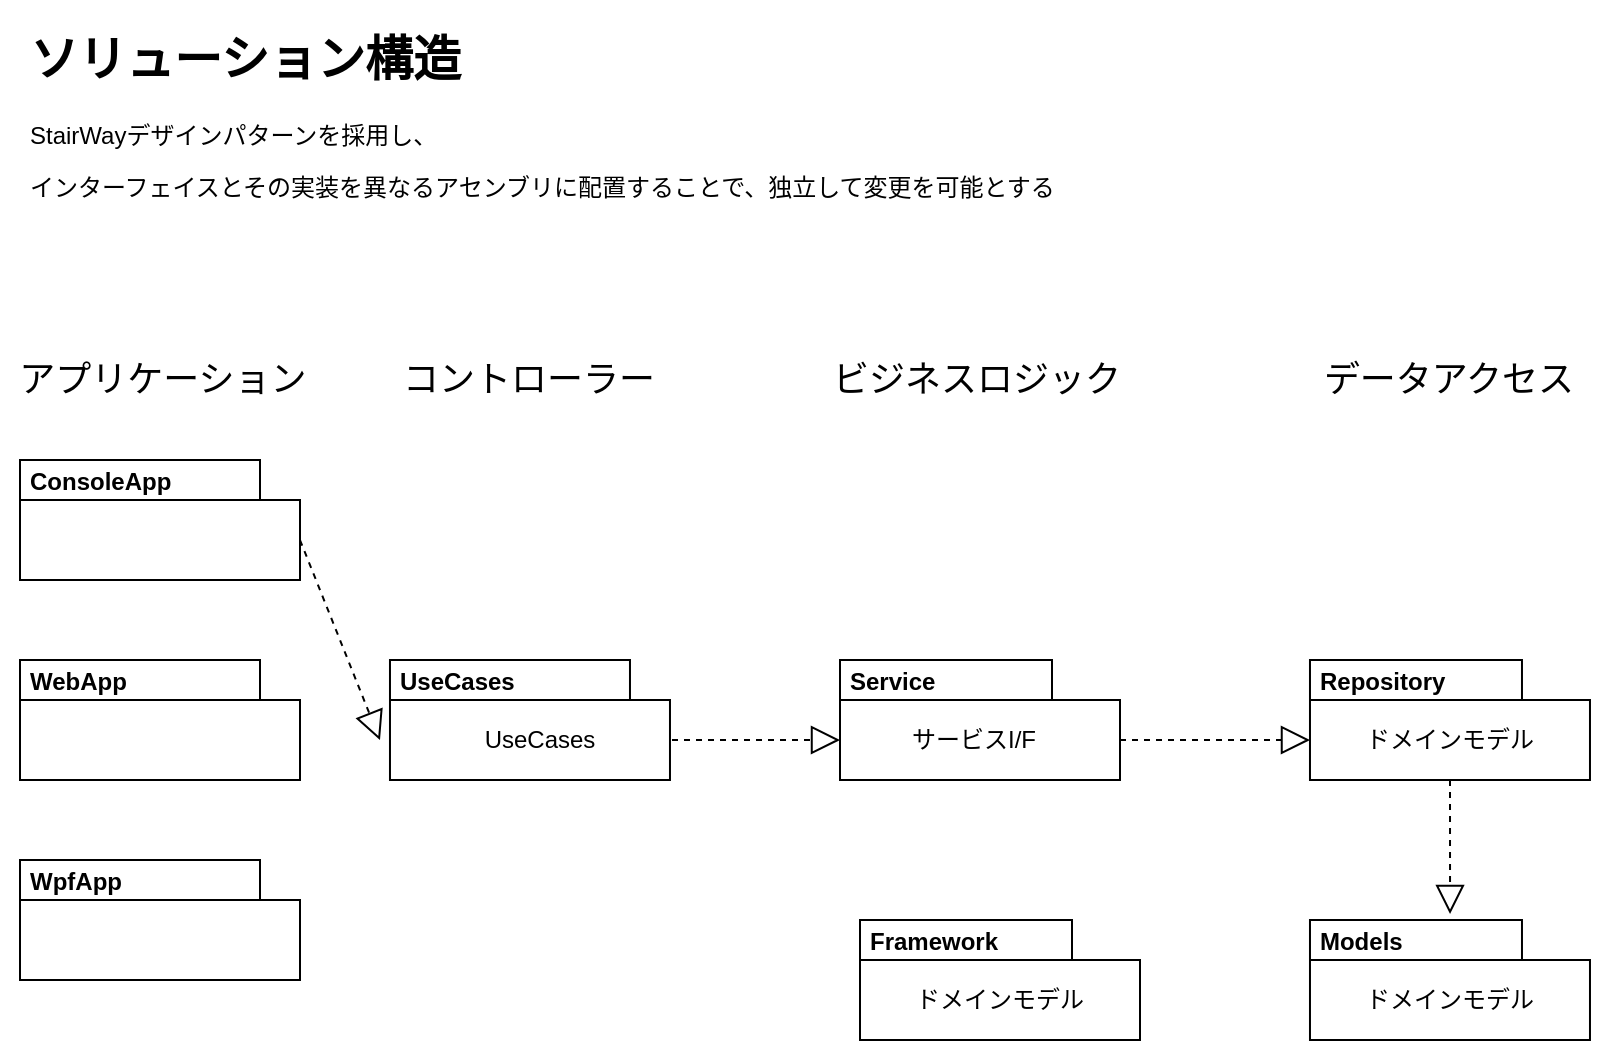 <mxfile pages="6">
    <diagram id="CVfWBbihMc4qUGPDFLDg" name="Solution">
        <mxGraphModel dx="1204" dy="779" grid="1" gridSize="10" guides="1" tooltips="1" connect="1" arrows="1" fold="1" page="1" pageScale="1" pageWidth="827" pageHeight="1169" math="0" shadow="0">
            <root>
                <mxCell id="4a_JY1OpyCybUqOFj23t-0"/>
                <mxCell id="4a_JY1OpyCybUqOFj23t-1" parent="4a_JY1OpyCybUqOFj23t-0"/>
                <mxCell id="w99aPFqhCIBnIL8ZS8Le-0" value="" style="shape=folder;fontStyle=1;spacingTop=10;tabWidth=106;tabHeight=20;tabPosition=left;html=1;" parent="4a_JY1OpyCybUqOFj23t-1" vertex="1">
                    <mxGeometry x="420" y="340" width="140" height="60" as="geometry"/>
                </mxCell>
                <mxCell id="w99aPFqhCIBnIL8ZS8Le-1" value="Service" style="text;align=left;fontStyle=1;verticalAlign=middle;spacingLeft=3;spacingRight=3;strokeColor=none;rotatable=0;points=[[0,0.5],[1,0.5]];portConstraint=eastwest;" parent="4a_JY1OpyCybUqOFj23t-1" vertex="1">
                    <mxGeometry x="420" y="340" width="96.87" height="20" as="geometry"/>
                </mxCell>
                <mxCell id="r8T7A6G1z8AMvpsxJ_Ap-6" value="" style="endArrow=block;dashed=1;endFill=0;endSize=12;html=1;exitX=0;exitY=0;exitDx=140;exitDy=40;exitPerimeter=0;entryX=0;entryY=0;entryDx=0;entryDy=40;entryPerimeter=0;" parent="4a_JY1OpyCybUqOFj23t-1" target="w99aPFqhCIBnIL8ZS8Le-0" edge="1">
                    <mxGeometry width="160" relative="1" as="geometry">
                        <mxPoint x="330" y="380" as="sourcePoint"/>
                        <mxPoint x="660" y="580" as="targetPoint"/>
                    </mxGeometry>
                </mxCell>
                <mxCell id="rv-qK8tmBDqp-lNyvOkd-0" value="" style="shape=folder;fontStyle=1;spacingTop=10;tabWidth=120;tabHeight=20;tabPosition=left;html=1;" parent="4a_JY1OpyCybUqOFj23t-1" vertex="1">
                    <mxGeometry x="194.99" y="340" width="140" height="60" as="geometry"/>
                </mxCell>
                <mxCell id="rv-qK8tmBDqp-lNyvOkd-1" value="UseCases" style="text;align=left;fontStyle=1;verticalAlign=middle;spacingLeft=3;spacingRight=3;strokeColor=none;rotatable=0;points=[[0,0.5],[1,0.5]];portConstraint=eastwest;" parent="4a_JY1OpyCybUqOFj23t-1" vertex="1">
                    <mxGeometry x="194.99" y="340" width="96.87" height="20" as="geometry"/>
                </mxCell>
                <mxCell id="rv-qK8tmBDqp-lNyvOkd-11" value="" style="shape=folder;fontStyle=1;spacingTop=10;tabWidth=120;tabHeight=20;tabPosition=left;html=1;" parent="4a_JY1OpyCybUqOFj23t-1" vertex="1">
                    <mxGeometry x="10" y="240" width="140" height="60" as="geometry"/>
                </mxCell>
                <mxCell id="rv-qK8tmBDqp-lNyvOkd-12" value="ConsoleApp" style="text;align=left;fontStyle=1;verticalAlign=middle;spacingLeft=3;spacingRight=3;strokeColor=none;rotatable=0;points=[[0,0.5],[1,0.5]];portConstraint=eastwest;" parent="4a_JY1OpyCybUqOFj23t-1" vertex="1">
                    <mxGeometry x="10" y="240" width="96.87" height="20" as="geometry"/>
                </mxCell>
                <mxCell id="rv-qK8tmBDqp-lNyvOkd-18" value="" style="shape=folder;fontStyle=1;spacingTop=10;tabWidth=106;tabHeight=20;tabPosition=left;html=1;" parent="4a_JY1OpyCybUqOFj23t-1" vertex="1">
                    <mxGeometry x="654.99" y="470" width="140" height="60" as="geometry"/>
                </mxCell>
                <mxCell id="rv-qK8tmBDqp-lNyvOkd-19" value="Models" style="text;align=left;fontStyle=1;verticalAlign=middle;spacingLeft=3;spacingRight=3;strokeColor=none;rotatable=0;points=[[0,0.5],[1,0.5]];portConstraint=eastwest;" parent="4a_JY1OpyCybUqOFj23t-1" vertex="1">
                    <mxGeometry x="654.99" y="470" width="96.87" height="20" as="geometry"/>
                </mxCell>
                <mxCell id="VbVltlejrLRHrprFj22p-1" value="" style="shape=folder;fontStyle=1;spacingTop=10;tabWidth=120;tabHeight=20;tabPosition=left;html=1;" parent="4a_JY1OpyCybUqOFj23t-1" vertex="1">
                    <mxGeometry x="10" y="340" width="140" height="60" as="geometry"/>
                </mxCell>
                <mxCell id="VbVltlejrLRHrprFj22p-2" value="WebApp" style="text;align=left;fontStyle=1;verticalAlign=middle;spacingLeft=3;spacingRight=3;strokeColor=none;rotatable=0;points=[[0,0.5],[1,0.5]];portConstraint=eastwest;" parent="4a_JY1OpyCybUqOFj23t-1" vertex="1">
                    <mxGeometry x="10" y="340" width="96.87" height="20" as="geometry"/>
                </mxCell>
                <mxCell id="VbVltlejrLRHrprFj22p-3" value="" style="shape=folder;fontStyle=1;spacingTop=10;tabWidth=120;tabHeight=20;tabPosition=left;html=1;" parent="4a_JY1OpyCybUqOFj23t-1" vertex="1">
                    <mxGeometry x="10" y="440" width="140" height="60" as="geometry"/>
                </mxCell>
                <mxCell id="VbVltlejrLRHrprFj22p-4" value="WpfApp" style="text;align=left;fontStyle=1;verticalAlign=middle;spacingLeft=3;spacingRight=3;strokeColor=none;rotatable=0;points=[[0,0.5],[1,0.5]];portConstraint=eastwest;" parent="4a_JY1OpyCybUqOFj23t-1" vertex="1">
                    <mxGeometry x="10" y="440" width="96.87" height="20" as="geometry"/>
                </mxCell>
                <mxCell id="VbVltlejrLRHrprFj22p-6" value="UseCases" style="text;html=1;strokeColor=none;fillColor=none;align=center;verticalAlign=middle;whiteSpace=wrap;rounded=0;" parent="4a_JY1OpyCybUqOFj23t-1" vertex="1">
                    <mxGeometry x="224.99" y="370" width="90" height="20" as="geometry"/>
                </mxCell>
                <mxCell id="VbVltlejrLRHrprFj22p-8" value="サービスI/F" style="text;html=1;strokeColor=none;fillColor=none;align=center;verticalAlign=middle;whiteSpace=wrap;rounded=0;" parent="4a_JY1OpyCybUqOFj23t-1" vertex="1">
                    <mxGeometry x="446.87" y="370" width="80" height="20" as="geometry"/>
                </mxCell>
                <mxCell id="VbVltlejrLRHrprFj22p-15" value="ドメインモデル" style="text;html=1;strokeColor=none;fillColor=none;align=center;verticalAlign=middle;whiteSpace=wrap;rounded=0;" parent="4a_JY1OpyCybUqOFj23t-1" vertex="1">
                    <mxGeometry x="674.99" y="500" width="100" height="20" as="geometry"/>
                </mxCell>
                <mxCell id="VbVltlejrLRHrprFj22p-16" value="" style="endArrow=block;dashed=1;endFill=0;endSize=12;html=1;entryX=0.723;entryY=-0.15;entryDx=0;entryDy=0;entryPerimeter=0;" parent="4a_JY1OpyCybUqOFj23t-1" target="rv-qK8tmBDqp-lNyvOkd-19" edge="1">
                    <mxGeometry width="160" relative="1" as="geometry">
                        <mxPoint x="725.001" y="400" as="sourcePoint"/>
                        <mxPoint x="649.94" y="469.5" as="targetPoint"/>
                    </mxGeometry>
                </mxCell>
                <mxCell id="VbVltlejrLRHrprFj22p-18" value="" style="endArrow=block;dashed=1;endFill=0;endSize=12;html=1;entryX=0;entryY=0;entryDx=0;entryDy=40;entryPerimeter=0;exitX=0;exitY=0;exitDx=140;exitDy=40;exitPerimeter=0;" parent="4a_JY1OpyCybUqOFj23t-1" source="w99aPFqhCIBnIL8ZS8Le-0" edge="1">
                    <mxGeometry width="160" relative="1" as="geometry">
                        <mxPoint x="560" y="380" as="sourcePoint"/>
                        <mxPoint x="654.99" y="380" as="targetPoint"/>
                    </mxGeometry>
                </mxCell>
                <mxCell id="VbVltlejrLRHrprFj22p-39" value="&lt;font style=&quot;font-size: 18px&quot;&gt;アプリケーション&lt;/font&gt;" style="text;html=1;strokeColor=none;fillColor=none;align=center;verticalAlign=middle;whiteSpace=wrap;rounded=0;" parent="4a_JY1OpyCybUqOFj23t-1" vertex="1">
                    <mxGeometry y="190" width="163.43" height="20" as="geometry"/>
                </mxCell>
                <mxCell id="VbVltlejrLRHrprFj22p-40" value="&lt;span style=&quot;font-size: 18px;&quot;&gt;コントローラー&lt;/span&gt;" style="text;html=1;strokeColor=none;fillColor=none;align=center;verticalAlign=middle;whiteSpace=wrap;rounded=0;" parent="4a_JY1OpyCybUqOFj23t-1" vertex="1">
                    <mxGeometry x="183.28" y="190" width="163.43" height="20" as="geometry"/>
                </mxCell>
                <mxCell id="VbVltlejrLRHrprFj22p-41" value="&lt;span style=&quot;font-size: 18px&quot;&gt;ビジネスロジック&lt;/span&gt;" style="text;html=1;strokeColor=none;fillColor=none;align=center;verticalAlign=middle;whiteSpace=wrap;rounded=0;" parent="4a_JY1OpyCybUqOFj23t-1" vertex="1">
                    <mxGeometry x="406.57" y="190" width="163.43" height="20" as="geometry"/>
                </mxCell>
                <mxCell id="VbVltlejrLRHrprFj22p-42" value="&lt;span style=&quot;font-size: 18px&quot;&gt;データアクセス&lt;/span&gt;" style="text;html=1;strokeColor=none;fillColor=none;align=center;verticalAlign=middle;whiteSpace=wrap;rounded=0;" parent="4a_JY1OpyCybUqOFj23t-1" vertex="1">
                    <mxGeometry x="643.28" y="190" width="163.43" height="20" as="geometry"/>
                </mxCell>
                <mxCell id="VbVltlejrLRHrprFj22p-46" value="" style="endArrow=block;dashed=1;endFill=0;endSize=12;html=1;exitX=0;exitY=0;exitDx=140;exitDy=40;exitPerimeter=0;entryX=0;entryY=0;entryDx=0;entryDy=40;entryPerimeter=0;" parent="4a_JY1OpyCybUqOFj23t-1" source="rv-qK8tmBDqp-lNyvOkd-11" edge="1">
                    <mxGeometry width="160" relative="1" as="geometry">
                        <mxPoint x="990" y="290" as="sourcePoint"/>
                        <mxPoint x="190" y="380" as="targetPoint"/>
                    </mxGeometry>
                </mxCell>
                <mxCell id="VbVltlejrLRHrprFj22p-47" value="&lt;h1&gt;ソリューション構造&lt;/h1&gt;&lt;p&gt;StairWayデザインパターンを採用し、&lt;/p&gt;&lt;p&gt;インターフェイスとその実装を異なるアセンブリに配置することで、独立して変更を可能とする&lt;/p&gt;" style="text;html=1;strokeColor=none;fillColor=none;spacing=5;spacingTop=-20;whiteSpace=wrap;overflow=hidden;rounded=0;" parent="4a_JY1OpyCybUqOFj23t-1" vertex="1">
                    <mxGeometry x="10" y="20" width="730" height="120" as="geometry"/>
                </mxCell>
                <mxCell id="vA-2XF-p2nvb2Rn4c5Ou-0" value="" style="shape=folder;fontStyle=1;spacingTop=10;tabWidth=106;tabHeight=20;tabPosition=left;html=1;" parent="4a_JY1OpyCybUqOFj23t-1" vertex="1">
                    <mxGeometry x="430" y="470" width="140" height="60" as="geometry"/>
                </mxCell>
                <mxCell id="vA-2XF-p2nvb2Rn4c5Ou-1" value="Framework" style="text;align=left;fontStyle=1;verticalAlign=middle;spacingLeft=3;spacingRight=3;strokeColor=none;rotatable=0;points=[[0,0.5],[1,0.5]];portConstraint=eastwest;" parent="4a_JY1OpyCybUqOFj23t-1" vertex="1">
                    <mxGeometry x="430" y="470" width="96.87" height="20" as="geometry"/>
                </mxCell>
                <mxCell id="vA-2XF-p2nvb2Rn4c5Ou-2" value="ドメインモデル" style="text;html=1;strokeColor=none;fillColor=none;align=center;verticalAlign=middle;whiteSpace=wrap;rounded=0;" parent="4a_JY1OpyCybUqOFj23t-1" vertex="1">
                    <mxGeometry x="450" y="500" width="100" height="20" as="geometry"/>
                </mxCell>
                <mxCell id="vA-2XF-p2nvb2Rn4c5Ou-3" value="" style="shape=folder;fontStyle=1;spacingTop=10;tabWidth=106;tabHeight=20;tabPosition=left;html=1;" parent="4a_JY1OpyCybUqOFj23t-1" vertex="1">
                    <mxGeometry x="654.99" y="340" width="140" height="60" as="geometry"/>
                </mxCell>
                <mxCell id="vA-2XF-p2nvb2Rn4c5Ou-4" value="Repository" style="text;align=left;fontStyle=1;verticalAlign=middle;spacingLeft=3;spacingRight=3;strokeColor=none;rotatable=0;points=[[0,0.5],[1,0.5]];portConstraint=eastwest;" parent="4a_JY1OpyCybUqOFj23t-1" vertex="1">
                    <mxGeometry x="654.99" y="340" width="96.87" height="20" as="geometry"/>
                </mxCell>
                <mxCell id="vA-2XF-p2nvb2Rn4c5Ou-5" value="ドメインモデル" style="text;html=1;strokeColor=none;fillColor=none;align=center;verticalAlign=middle;whiteSpace=wrap;rounded=0;" parent="4a_JY1OpyCybUqOFj23t-1" vertex="1">
                    <mxGeometry x="674.99" y="370" width="100" height="20" as="geometry"/>
                </mxCell>
            </root>
        </mxGraphModel>
    </diagram>
    <diagram name="Solutionのコピー" id="ye9o7iQ25ytdHfI6PLPY">
        <mxGraphModel dx="1204" dy="779" grid="1" gridSize="10" guides="1" tooltips="1" connect="1" arrows="1" fold="1" page="1" pageScale="1" pageWidth="827" pageHeight="1169" math="0" shadow="0">
            <root>
                <mxCell id="V_VUrnyOWE6BKwKS5kDd-0"/>
                <mxCell id="V_VUrnyOWE6BKwKS5kDd-1" parent="V_VUrnyOWE6BKwKS5kDd-0"/>
                <mxCell id="V_VUrnyOWE6BKwKS5kDd-2" value="" style="rounded=0;whiteSpace=wrap;html=1;" parent="V_VUrnyOWE6BKwKS5kDd-1" vertex="1">
                    <mxGeometry y="225" width="163.13" height="295" as="geometry"/>
                </mxCell>
                <mxCell id="V_VUrnyOWE6BKwKS5kDd-3" value="" style="rounded=0;whiteSpace=wrap;html=1;" parent="V_VUrnyOWE6BKwKS5kDd-1" vertex="1">
                    <mxGeometry x="180" y="225" width="170" height="195" as="geometry"/>
                </mxCell>
                <mxCell id="V_VUrnyOWE6BKwKS5kDd-4" value="" style="rounded=0;whiteSpace=wrap;html=1;" parent="V_VUrnyOWE6BKwKS5kDd-1" vertex="1">
                    <mxGeometry x="638.43" y="330" width="181.57" height="75" as="geometry"/>
                </mxCell>
                <mxCell id="V_VUrnyOWE6BKwKS5kDd-5" value="" style="rounded=0;whiteSpace=wrap;html=1;" parent="V_VUrnyOWE6BKwKS5kDd-1" vertex="1">
                    <mxGeometry x="396.02" y="605" width="181.57" height="195" as="geometry"/>
                </mxCell>
                <mxCell id="V_VUrnyOWE6BKwKS5kDd-6" value="" style="rounded=0;whiteSpace=wrap;html=1;" parent="V_VUrnyOWE6BKwKS5kDd-1" vertex="1">
                    <mxGeometry x="638.43" y="420" width="181.57" height="270" as="geometry"/>
                </mxCell>
                <mxCell id="V_VUrnyOWE6BKwKS5kDd-7" value="" style="rounded=0;whiteSpace=wrap;html=1;" parent="V_VUrnyOWE6BKwKS5kDd-1" vertex="1">
                    <mxGeometry x="396.87" y="330" width="183.13" height="250" as="geometry"/>
                </mxCell>
                <mxCell id="V_VUrnyOWE6BKwKS5kDd-8" value="" style="shape=folder;fontStyle=1;spacingTop=10;tabWidth=106;tabHeight=20;tabPosition=left;html=1;" parent="V_VUrnyOWE6BKwKS5kDd-1" vertex="1">
                    <mxGeometry x="420" y="340" width="140" height="60" as="geometry"/>
                </mxCell>
                <mxCell id="V_VUrnyOWE6BKwKS5kDd-9" value="Service" style="text;align=left;fontStyle=1;verticalAlign=middle;spacingLeft=3;spacingRight=3;strokeColor=none;rotatable=0;points=[[0,0.5],[1,0.5]];portConstraint=eastwest;" parent="V_VUrnyOWE6BKwKS5kDd-1" vertex="1">
                    <mxGeometry x="420" y="340" width="96.87" height="20" as="geometry"/>
                </mxCell>
                <mxCell id="V_VUrnyOWE6BKwKS5kDd-10" value="" style="shape=folder;fontStyle=1;spacingTop=10;tabWidth=120;tabHeight=20;tabPosition=left;html=1;" parent="V_VUrnyOWE6BKwKS5kDd-1" vertex="1">
                    <mxGeometry x="190" y="340" width="140" height="60" as="geometry"/>
                </mxCell>
                <mxCell id="V_VUrnyOWE6BKwKS5kDd-11" value="Controller" style="text;align=left;fontStyle=1;verticalAlign=middle;spacingLeft=3;spacingRight=3;strokeColor=none;rotatable=0;points=[[0,0.5],[1,0.5]];portConstraint=eastwest;" parent="V_VUrnyOWE6BKwKS5kDd-1" vertex="1">
                    <mxGeometry x="190" y="340" width="96.87" height="20" as="geometry"/>
                </mxCell>
                <mxCell id="V_VUrnyOWE6BKwKS5kDd-12" value="" style="shape=folder;fontStyle=1;spacingTop=10;tabWidth=106;tabHeight=20;tabPosition=left;html=1;" parent="V_VUrnyOWE6BKwKS5kDd-1" vertex="1">
                    <mxGeometry x="660" y="430" width="140" height="60" as="geometry"/>
                </mxCell>
                <mxCell id="V_VUrnyOWE6BKwKS5kDd-13" value="Repository" style="text;align=left;fontStyle=1;verticalAlign=middle;spacingLeft=3;spacingRight=3;strokeColor=none;rotatable=0;points=[[0,0.5],[1,0.5]];portConstraint=eastwest;" parent="V_VUrnyOWE6BKwKS5kDd-1" vertex="1">
                    <mxGeometry x="660" y="430" width="96.87" height="20" as="geometry"/>
                </mxCell>
                <mxCell id="V_VUrnyOWE6BKwKS5kDd-14" value="" style="endArrow=block;dashed=1;endFill=0;endSize=12;html=1;exitX=0;exitY=0;exitDx=140;exitDy=40;exitPerimeter=0;entryX=0;entryY=0;entryDx=0;entryDy=40;entryPerimeter=0;" parent="V_VUrnyOWE6BKwKS5kDd-1" source="V_VUrnyOWE6BKwKS5kDd-10" target="V_VUrnyOWE6BKwKS5kDd-8" edge="1">
                    <mxGeometry width="160" relative="1" as="geometry">
                        <mxPoint x="500" y="580" as="sourcePoint"/>
                        <mxPoint x="660" y="580" as="targetPoint"/>
                    </mxGeometry>
                </mxCell>
                <mxCell id="V_VUrnyOWE6BKwKS5kDd-15" value="" style="shape=folder;fontStyle=1;spacingTop=10;tabWidth=120;tabHeight=20;tabPosition=left;html=1;" parent="V_VUrnyOWE6BKwKS5kDd-1" vertex="1">
                    <mxGeometry x="190" y="240" width="140" height="60" as="geometry"/>
                </mxCell>
                <mxCell id="V_VUrnyOWE6BKwKS5kDd-16" value="UseCases" style="text;align=left;fontStyle=1;verticalAlign=middle;spacingLeft=3;spacingRight=3;strokeColor=none;rotatable=0;points=[[0,0.5],[1,0.5]];portConstraint=eastwest;" parent="V_VUrnyOWE6BKwKS5kDd-1" vertex="1">
                    <mxGeometry x="190" y="240" width="96.87" height="20" as="geometry"/>
                </mxCell>
                <mxCell id="V_VUrnyOWE6BKwKS5kDd-17" value="" style="endArrow=block;dashed=1;endFill=0;endSize=12;html=1;entryX=0.5;entryY=1;entryDx=0;entryDy=0;exitX=0.733;exitY=-0.1;exitDx=0;exitDy=0;exitPerimeter=0;" parent="V_VUrnyOWE6BKwKS5kDd-1" source="V_VUrnyOWE6BKwKS5kDd-37" edge="1">
                    <mxGeometry width="160" relative="1" as="geometry">
                        <mxPoint x="486.372" y="460" as="sourcePoint"/>
                        <mxPoint x="486.42" y="400" as="targetPoint"/>
                    </mxGeometry>
                </mxCell>
                <mxCell id="V_VUrnyOWE6BKwKS5kDd-18" value="" style="endArrow=block;dashed=1;endFill=0;endSize=12;html=1;exitX=0.46;exitY=-0.05;exitDx=0;exitDy=0;exitPerimeter=0;entryX=0.5;entryY=1;entryDx=0;entryDy=0;entryPerimeter=0;" parent="V_VUrnyOWE6BKwKS5kDd-1" source="V_VUrnyOWE6BKwKS5kDd-57" target="V_VUrnyOWE6BKwKS5kDd-12" edge="1">
                    <mxGeometry width="160" relative="1" as="geometry">
                        <mxPoint x="729.5" y="559.5" as="sourcePoint"/>
                        <mxPoint x="730" y="520" as="targetPoint"/>
                    </mxGeometry>
                </mxCell>
                <mxCell id="V_VUrnyOWE6BKwKS5kDd-19" value="" style="shape=folder;fontStyle=1;spacingTop=10;tabWidth=120;tabHeight=20;tabPosition=left;html=1;" parent="V_VUrnyOWE6BKwKS5kDd-1" vertex="1">
                    <mxGeometry x="10" y="240" width="140" height="60" as="geometry"/>
                </mxCell>
                <mxCell id="V_VUrnyOWE6BKwKS5kDd-20" value="ConsoleApp" style="text;align=left;fontStyle=1;verticalAlign=middle;spacingLeft=3;spacingRight=3;strokeColor=none;rotatable=0;points=[[0,0.5],[1,0.5]];portConstraint=eastwest;" parent="V_VUrnyOWE6BKwKS5kDd-1" vertex="1">
                    <mxGeometry x="10" y="240" width="96.87" height="20" as="geometry"/>
                </mxCell>
                <mxCell id="V_VUrnyOWE6BKwKS5kDd-21" value="" style="shape=folder;fontStyle=1;spacingTop=10;tabWidth=110;tabHeight=20;tabPosition=left;html=1;" parent="V_VUrnyOWE6BKwKS5kDd-1" vertex="1">
                    <mxGeometry x="420" y="510" width="139.94" height="60" as="geometry"/>
                </mxCell>
                <mxCell id="V_VUrnyOWE6BKwKS5kDd-22" value="Service.Covid19" style="text;align=left;fontStyle=1;verticalAlign=middle;spacingLeft=3;spacingRight=3;strokeColor=none;rotatable=0;points=[[0,0.5],[1,0.5]];portConstraint=eastwest;" parent="V_VUrnyOWE6BKwKS5kDd-1" vertex="1">
                    <mxGeometry x="420" y="510" width="150" height="20" as="geometry"/>
                </mxCell>
                <mxCell id="V_VUrnyOWE6BKwKS5kDd-23" value="" style="shape=folder;fontStyle=1;spacingTop=10;tabWidth=106;tabHeight=20;tabPosition=left;html=1;" parent="V_VUrnyOWE6BKwKS5kDd-1" vertex="1">
                    <mxGeometry x="660" y="340" width="140" height="60" as="geometry"/>
                </mxCell>
                <mxCell id="V_VUrnyOWE6BKwKS5kDd-24" value="Models" style="text;align=left;fontStyle=1;verticalAlign=middle;spacingLeft=3;spacingRight=3;strokeColor=none;rotatable=0;points=[[0,0.5],[1,0.5]];portConstraint=eastwest;" parent="V_VUrnyOWE6BKwKS5kDd-1" vertex="1">
                    <mxGeometry x="660" y="340" width="96.87" height="20" as="geometry"/>
                </mxCell>
                <mxCell id="V_VUrnyOWE6BKwKS5kDd-25" value="" style="shape=folder;fontStyle=1;spacingTop=10;tabWidth=120;tabHeight=20;tabPosition=left;html=1;" parent="V_VUrnyOWE6BKwKS5kDd-1" vertex="1">
                    <mxGeometry x="10" y="340" width="140" height="60" as="geometry"/>
                </mxCell>
                <mxCell id="V_VUrnyOWE6BKwKS5kDd-26" value="WebApp" style="text;align=left;fontStyle=1;verticalAlign=middle;spacingLeft=3;spacingRight=3;strokeColor=none;rotatable=0;points=[[0,0.5],[1,0.5]];portConstraint=eastwest;" parent="V_VUrnyOWE6BKwKS5kDd-1" vertex="1">
                    <mxGeometry x="10" y="340" width="96.87" height="20" as="geometry"/>
                </mxCell>
                <mxCell id="V_VUrnyOWE6BKwKS5kDd-27" value="" style="shape=folder;fontStyle=1;spacingTop=10;tabWidth=120;tabHeight=20;tabPosition=left;html=1;" parent="V_VUrnyOWE6BKwKS5kDd-1" vertex="1">
                    <mxGeometry x="10" y="440" width="140" height="60" as="geometry"/>
                </mxCell>
                <mxCell id="V_VUrnyOWE6BKwKS5kDd-28" value="WpfApp" style="text;align=left;fontStyle=1;verticalAlign=middle;spacingLeft=3;spacingRight=3;strokeColor=none;rotatable=0;points=[[0,0.5],[1,0.5]];portConstraint=eastwest;" parent="V_VUrnyOWE6BKwKS5kDd-1" vertex="1">
                    <mxGeometry x="10" y="440" width="96.87" height="20" as="geometry"/>
                </mxCell>
                <mxCell id="V_VUrnyOWE6BKwKS5kDd-29" value="UseCases" style="text;html=1;strokeColor=none;fillColor=none;align=center;verticalAlign=middle;whiteSpace=wrap;rounded=0;" parent="V_VUrnyOWE6BKwKS5kDd-1" vertex="1">
                    <mxGeometry x="220" y="270" width="90" height="20" as="geometry"/>
                </mxCell>
                <mxCell id="V_VUrnyOWE6BKwKS5kDd-30" value="コントローラI/F" style="text;html=1;strokeColor=none;fillColor=none;align=center;verticalAlign=middle;whiteSpace=wrap;rounded=0;" parent="V_VUrnyOWE6BKwKS5kDd-1" vertex="1">
                    <mxGeometry x="220" y="370" width="80" height="20" as="geometry"/>
                </mxCell>
                <mxCell id="V_VUrnyOWE6BKwKS5kDd-31" value="サービスI/F" style="text;html=1;strokeColor=none;fillColor=none;align=center;verticalAlign=middle;whiteSpace=wrap;rounded=0;" parent="V_VUrnyOWE6BKwKS5kDd-1" vertex="1">
                    <mxGeometry x="446.87" y="370" width="80" height="20" as="geometry"/>
                </mxCell>
                <mxCell id="V_VUrnyOWE6BKwKS5kDd-32" value="Covid19&lt;br&gt;APIサービス" style="text;html=1;strokeColor=none;fillColor=none;align=center;verticalAlign=middle;whiteSpace=wrap;rounded=0;" parent="V_VUrnyOWE6BKwKS5kDd-1" vertex="1">
                    <mxGeometry x="446.81" y="540" width="80" height="20" as="geometry"/>
                </mxCell>
                <mxCell id="V_VUrnyOWE6BKwKS5kDd-33" value="リポジトリI/F" style="text;html=1;strokeColor=none;fillColor=none;align=center;verticalAlign=middle;whiteSpace=wrap;rounded=0;" parent="V_VUrnyOWE6BKwKS5kDd-1" vertex="1">
                    <mxGeometry x="690" y="460" width="80" height="20" as="geometry"/>
                </mxCell>
                <mxCell id="V_VUrnyOWE6BKwKS5kDd-34" value="" style="endArrow=block;dashed=1;endFill=0;endSize=12;html=1;entryX=0.75;entryY=1;entryDx=0;entryDy=0;exitX=0.693;exitY=-0.15;exitDx=0;exitDy=0;exitPerimeter=0;entryPerimeter=0;" parent="V_VUrnyOWE6BKwKS5kDd-1" source="V_VUrnyOWE6BKwKS5kDd-22" target="V_VUrnyOWE6BKwKS5kDd-8" edge="1">
                    <mxGeometry width="160" relative="1" as="geometry">
                        <mxPoint x="320" y="520" as="sourcePoint"/>
                        <mxPoint x="320.45" y="492" as="targetPoint"/>
                    </mxGeometry>
                </mxCell>
                <mxCell id="V_VUrnyOWE6BKwKS5kDd-35" value="" style="group" parent="V_VUrnyOWE6BKwKS5kDd-1" vertex="1" connectable="0">
                    <mxGeometry x="420" y="430" width="140" height="60" as="geometry"/>
                </mxCell>
                <mxCell id="V_VUrnyOWE6BKwKS5kDd-36" value="" style="shape=folder;fontStyle=1;spacingTop=10;tabWidth=100;tabHeight=20;tabPosition=left;html=1;" parent="V_VUrnyOWE6BKwKS5kDd-35" vertex="1">
                    <mxGeometry width="140" height="60" as="geometry"/>
                </mxCell>
                <mxCell id="V_VUrnyOWE6BKwKS5kDd-37" value="Service.Api" style="text;align=left;fontStyle=1;verticalAlign=middle;spacingLeft=3;spacingRight=3;strokeColor=none;rotatable=0;points=[[0,0.5],[1,0.5]];portConstraint=eastwest;" parent="V_VUrnyOWE6BKwKS5kDd-35" vertex="1">
                    <mxGeometry width="90" height="20" as="geometry"/>
                </mxCell>
                <mxCell id="V_VUrnyOWE6BKwKS5kDd-38" value="アプリケーション&lt;br&gt;APIサービス" style="text;html=1;strokeColor=none;fillColor=none;align=center;verticalAlign=middle;whiteSpace=wrap;rounded=0;" parent="V_VUrnyOWE6BKwKS5kDd-35" vertex="1">
                    <mxGeometry y="30" width="140" height="20" as="geometry"/>
                </mxCell>
                <mxCell id="V_VUrnyOWE6BKwKS5kDd-39" value="" style="endArrow=block;dashed=1;endFill=0;endSize=12;html=1;exitX=0.507;exitY=0.033;exitDx=0;exitDy=0;exitPerimeter=0;entryX=0.5;entryY=1;entryDx=0;entryDy=0;entryPerimeter=0;" parent="V_VUrnyOWE6BKwKS5kDd-1" source="V_VUrnyOWE6BKwKS5kDd-12" target="V_VUrnyOWE6BKwKS5kDd-23" edge="1">
                    <mxGeometry width="160" relative="1" as="geometry">
                        <mxPoint x="820" y="380" as="sourcePoint"/>
                        <mxPoint x="821" y="341" as="targetPoint"/>
                    </mxGeometry>
                </mxCell>
                <mxCell id="V_VUrnyOWE6BKwKS5kDd-40" value="ドメインモデル" style="text;html=1;strokeColor=none;fillColor=none;align=center;verticalAlign=middle;whiteSpace=wrap;rounded=0;" parent="V_VUrnyOWE6BKwKS5kDd-1" vertex="1">
                    <mxGeometry x="680" y="370" width="100" height="20" as="geometry"/>
                </mxCell>
                <mxCell id="V_VUrnyOWE6BKwKS5kDd-41" value="" style="endArrow=block;dashed=1;endFill=0;endSize=12;html=1;exitX=0;exitY=0;exitDx=140;exitDy=40;exitPerimeter=0;entryX=0;entryY=0;entryDx=0;entryDy=40;entryPerimeter=0;" parent="V_VUrnyOWE6BKwKS5kDd-1" target="V_VUrnyOWE6BKwKS5kDd-12" edge="1">
                    <mxGeometry width="160" relative="1" as="geometry">
                        <mxPoint x="559.94" y="469.5" as="sourcePoint"/>
                        <mxPoint x="649.94" y="469.5" as="targetPoint"/>
                    </mxGeometry>
                </mxCell>
                <mxCell id="V_VUrnyOWE6BKwKS5kDd-42" value="" style="endArrow=block;dashed=1;endFill=0;endSize=12;html=1;exitX=0;exitY=0;exitDx=139.94;exitDy=40;exitPerimeter=0;entryX=0;entryY=0;entryDx=0;entryDy=40;entryPerimeter=0;" parent="V_VUrnyOWE6BKwKS5kDd-1" source="V_VUrnyOWE6BKwKS5kDd-21" target="V_VUrnyOWE6BKwKS5kDd-12" edge="1">
                    <mxGeometry width="160" relative="1" as="geometry">
                        <mxPoint x="560" y="549.5" as="sourcePoint"/>
                        <mxPoint x="660.06" y="550" as="targetPoint"/>
                    </mxGeometry>
                </mxCell>
                <mxCell id="V_VUrnyOWE6BKwKS5kDd-43" value="" style="endArrow=block;dashed=1;endFill=0;endSize=12;html=1;entryX=0;entryY=0;entryDx=0;entryDy=40;entryPerimeter=0;" parent="V_VUrnyOWE6BKwKS5kDd-1" target="V_VUrnyOWE6BKwKS5kDd-23" edge="1">
                    <mxGeometry width="160" relative="1" as="geometry">
                        <mxPoint x="560" y="380" as="sourcePoint"/>
                        <mxPoint x="650" y="379.5" as="targetPoint"/>
                    </mxGeometry>
                </mxCell>
                <mxCell id="V_VUrnyOWE6BKwKS5kDd-44" value="" style="shape=folder;fontStyle=1;spacingTop=10;tabWidth=106;tabHeight=20;tabPosition=left;html=1;" parent="V_VUrnyOWE6BKwKS5kDd-1" vertex="1">
                    <mxGeometry x="420" y="610" width="140" height="60" as="geometry"/>
                </mxCell>
                <mxCell id="V_VUrnyOWE6BKwKS5kDd-45" value="Plugins" style="text;align=left;fontStyle=1;verticalAlign=middle;spacingLeft=3;spacingRight=3;strokeColor=none;rotatable=0;points=[[0,0.5],[1,0.5]];portConstraint=eastwest;" parent="V_VUrnyOWE6BKwKS5kDd-1" vertex="1">
                    <mxGeometry x="420" y="610" width="96.87" height="20" as="geometry"/>
                </mxCell>
                <mxCell id="V_VUrnyOWE6BKwKS5kDd-46" value="プラグインI/F" style="text;html=1;strokeColor=none;fillColor=none;align=center;verticalAlign=middle;whiteSpace=wrap;rounded=0;" parent="V_VUrnyOWE6BKwKS5kDd-1" vertex="1">
                    <mxGeometry x="446.87" y="640" width="80" height="20" as="geometry"/>
                </mxCell>
                <mxCell id="V_VUrnyOWE6BKwKS5kDd-47" value="" style="shape=folder;fontStyle=1;spacingTop=10;tabWidth=106;tabHeight=20;tabPosition=left;html=1;" parent="V_VUrnyOWE6BKwKS5kDd-1" vertex="1">
                    <mxGeometry x="419.94" y="700" width="140" height="60" as="geometry"/>
                </mxCell>
                <mxCell id="V_VUrnyOWE6BKwKS5kDd-48" value="Plugins.Log" style="text;align=left;fontStyle=1;verticalAlign=middle;spacingLeft=3;spacingRight=3;strokeColor=none;rotatable=0;points=[[0,0.5],[1,0.5]];portConstraint=eastwest;" parent="V_VUrnyOWE6BKwKS5kDd-1" vertex="1">
                    <mxGeometry x="419.94" y="700" width="96.87" height="20" as="geometry"/>
                </mxCell>
                <mxCell id="V_VUrnyOWE6BKwKS5kDd-49" value="Log機能&lt;br&gt;(NLogアダプタ)" style="text;html=1;strokeColor=none;fillColor=none;align=center;verticalAlign=middle;whiteSpace=wrap;rounded=0;" parent="V_VUrnyOWE6BKwKS5kDd-1" vertex="1">
                    <mxGeometry x="440" y="730" width="110" height="20" as="geometry"/>
                </mxCell>
                <mxCell id="V_VUrnyOWE6BKwKS5kDd-50" value="" style="shape=folder;fontStyle=1;spacingTop=10;tabWidth=120;tabHeight=20;tabPosition=left;html=1;" parent="V_VUrnyOWE6BKwKS5kDd-1" vertex="1">
                    <mxGeometry x="660" y="610" width="140" height="60" as="geometry"/>
                </mxCell>
                <mxCell id="V_VUrnyOWE6BKwKS5kDd-51" value="Repository.Covid19" style="text;align=left;fontStyle=1;verticalAlign=middle;spacingLeft=3;spacingRight=3;strokeColor=none;rotatable=0;points=[[0,0.5],[1,0.5]];portConstraint=eastwest;" parent="V_VUrnyOWE6BKwKS5kDd-1" vertex="1">
                    <mxGeometry x="660" y="610" width="130" height="20" as="geometry"/>
                </mxCell>
                <mxCell id="V_VUrnyOWE6BKwKS5kDd-52" value="" style="endArrow=block;dashed=1;endFill=0;endSize=12;html=1;exitX=0;exitY=0;exitDx=140;exitDy=40;exitPerimeter=0;entryX=0;entryY=0;entryDx=0;entryDy=30;entryPerimeter=0;" parent="V_VUrnyOWE6BKwKS5kDd-1" source="V_VUrnyOWE6BKwKS5kDd-10" target="V_VUrnyOWE6BKwKS5kDd-44" edge="1">
                    <mxGeometry width="160" relative="1" as="geometry">
                        <mxPoint x="340" y="450" as="sourcePoint"/>
                        <mxPoint x="430" y="450" as="targetPoint"/>
                    </mxGeometry>
                </mxCell>
                <mxCell id="V_VUrnyOWE6BKwKS5kDd-53" value="" style="endArrow=block;dashed=1;endFill=0;endSize=12;html=1;entryX=0.5;entryY=1;entryDx=0;entryDy=0;exitX=0.723;exitY=0;exitDx=0;exitDy=0;exitPerimeter=0;entryPerimeter=0;" parent="V_VUrnyOWE6BKwKS5kDd-1" source="V_VUrnyOWE6BKwKS5kDd-48" target="V_VUrnyOWE6BKwKS5kDd-44" edge="1">
                    <mxGeometry width="160" relative="1" as="geometry">
                        <mxPoint x="270" y="620" as="sourcePoint"/>
                        <mxPoint x="270.45" y="592" as="targetPoint"/>
                    </mxGeometry>
                </mxCell>
                <mxCell id="V_VUrnyOWE6BKwKS5kDd-54" value="" style="endArrow=block;dashed=1;endFill=0;endSize=12;html=1;exitX=0.777;exitY=0.1;exitDx=0;exitDy=0;exitPerimeter=0;" parent="V_VUrnyOWE6BKwKS5kDd-1" source="V_VUrnyOWE6BKwKS5kDd-51" edge="1">
                    <mxGeometry width="160" relative="1" as="geometry">
                        <mxPoint x="610" y="490" as="sourcePoint"/>
                        <mxPoint x="761" y="489" as="targetPoint"/>
                    </mxGeometry>
                </mxCell>
                <mxCell id="V_VUrnyOWE6BKwKS5kDd-55" value="" style="group" parent="V_VUrnyOWE6BKwKS5kDd-1" vertex="1" connectable="0">
                    <mxGeometry x="660" y="530" width="150" height="60" as="geometry"/>
                </mxCell>
                <mxCell id="V_VUrnyOWE6BKwKS5kDd-56" value="" style="shape=folder;fontStyle=1;spacingTop=10;tabWidth=110;tabHeight=20;tabPosition=left;html=1;" parent="V_VUrnyOWE6BKwKS5kDd-55" vertex="1">
                    <mxGeometry width="140" height="60" as="geometry"/>
                </mxCell>
                <mxCell id="V_VUrnyOWE6BKwKS5kDd-57" value="Repository.Api" style="text;align=left;fontStyle=1;verticalAlign=middle;spacingLeft=3;spacingRight=3;strokeColor=none;rotatable=0;points=[[0,0.5],[1,0.5]];portConstraint=eastwest;" parent="V_VUrnyOWE6BKwKS5kDd-55" vertex="1">
                    <mxGeometry width="150" height="20" as="geometry"/>
                </mxCell>
                <mxCell id="V_VUrnyOWE6BKwKS5kDd-58" value="アプリケーション&lt;br&gt;APIリポジトリ" style="text;html=1;strokeColor=none;fillColor=none;align=center;verticalAlign=middle;whiteSpace=wrap;rounded=0;" parent="V_VUrnyOWE6BKwKS5kDd-55" vertex="1">
                    <mxGeometry x="20" y="30" width="100" height="20" as="geometry"/>
                </mxCell>
                <mxCell id="V_VUrnyOWE6BKwKS5kDd-59" value="Covid19&lt;br&gt;APIリポジトリ" style="text;html=1;strokeColor=none;fillColor=none;align=center;verticalAlign=middle;whiteSpace=wrap;rounded=0;" parent="V_VUrnyOWE6BKwKS5kDd-1" vertex="1">
                    <mxGeometry x="680" y="640" width="100" height="20" as="geometry"/>
                </mxCell>
                <mxCell id="V_VUrnyOWE6BKwKS5kDd-60" value="&lt;font style=&quot;font-size: 18px&quot;&gt;アプリケーション&lt;/font&gt;" style="text;html=1;strokeColor=none;fillColor=none;align=center;verticalAlign=middle;whiteSpace=wrap;rounded=0;" parent="V_VUrnyOWE6BKwKS5kDd-1" vertex="1">
                    <mxGeometry y="190" width="163.43" height="20" as="geometry"/>
                </mxCell>
                <mxCell id="V_VUrnyOWE6BKwKS5kDd-61" value="&lt;span style=&quot;font-size: 18px;&quot;&gt;コントローラー&lt;/span&gt;" style="text;html=1;strokeColor=none;fillColor=none;align=center;verticalAlign=middle;whiteSpace=wrap;rounded=0;" parent="V_VUrnyOWE6BKwKS5kDd-1" vertex="1">
                    <mxGeometry x="183.28" y="190" width="163.43" height="20" as="geometry"/>
                </mxCell>
                <mxCell id="V_VUrnyOWE6BKwKS5kDd-62" value="&lt;span style=&quot;font-size: 18px&quot;&gt;ビジネスロジック&lt;/span&gt;" style="text;html=1;strokeColor=none;fillColor=none;align=center;verticalAlign=middle;whiteSpace=wrap;rounded=0;" parent="V_VUrnyOWE6BKwKS5kDd-1" vertex="1">
                    <mxGeometry x="406.57" y="190" width="163.43" height="20" as="geometry"/>
                </mxCell>
                <mxCell id="V_VUrnyOWE6BKwKS5kDd-63" value="&lt;span style=&quot;font-size: 18px&quot;&gt;データアクセス&lt;/span&gt;" style="text;html=1;strokeColor=none;fillColor=none;align=center;verticalAlign=middle;whiteSpace=wrap;rounded=0;" parent="V_VUrnyOWE6BKwKS5kDd-1" vertex="1">
                    <mxGeometry x="643.28" y="190" width="163.43" height="20" as="geometry"/>
                </mxCell>
                <mxCell id="V_VUrnyOWE6BKwKS5kDd-64" value="" style="endArrow=block;dashed=1;endFill=0;endSize=12;html=1;" parent="V_VUrnyOWE6BKwKS5kDd-1" edge="1">
                    <mxGeometry width="160" relative="1" as="geometry">
                        <mxPoint x="330" y="279.5" as="sourcePoint"/>
                        <mxPoint x="400" y="280" as="targetPoint"/>
                    </mxGeometry>
                </mxCell>
                <mxCell id="V_VUrnyOWE6BKwKS5kDd-65" value="(全ての実装クラスライブラリ)" style="text;html=1;strokeColor=none;fillColor=none;align=center;verticalAlign=middle;whiteSpace=wrap;rounded=0;" parent="V_VUrnyOWE6BKwKS5kDd-1" vertex="1">
                    <mxGeometry x="396.87" y="270" width="200.06" height="20" as="geometry"/>
                </mxCell>
                <mxCell id="V_VUrnyOWE6BKwKS5kDd-66" value="" style="endArrow=block;dashed=1;endFill=0;endSize=12;html=1;" parent="V_VUrnyOWE6BKwKS5kDd-1" edge="1">
                    <mxGeometry width="160" relative="1" as="geometry">
                        <mxPoint x="150" y="279.5" as="sourcePoint"/>
                        <mxPoint x="190" y="280" as="targetPoint"/>
                    </mxGeometry>
                </mxCell>
                <mxCell id="V_VUrnyOWE6BKwKS5kDd-67" value="" style="endArrow=block;dashed=1;endFill=0;endSize=12;html=1;exitX=0;exitY=0;exitDx=140;exitDy=40;exitPerimeter=0;entryX=0;entryY=0;entryDx=0;entryDy=40;entryPerimeter=0;" parent="V_VUrnyOWE6BKwKS5kDd-1" source="V_VUrnyOWE6BKwKS5kDd-19" target="V_VUrnyOWE6BKwKS5kDd-10" edge="1">
                    <mxGeometry width="160" relative="1" as="geometry">
                        <mxPoint x="990" y="290" as="sourcePoint"/>
                        <mxPoint x="1030" y="290.5" as="targetPoint"/>
                    </mxGeometry>
                </mxCell>
                <mxCell id="V_VUrnyOWE6BKwKS5kDd-68" value="&lt;h1&gt;ソリューション構造&lt;/h1&gt;&lt;p&gt;StairWayデザインパターンを採用し、&lt;/p&gt;&lt;p&gt;インターフェイスとその実装を異なるアセンブリに配置することで、独立して変更を可能とする&lt;/p&gt;" style="text;html=1;strokeColor=none;fillColor=none;spacing=5;spacingTop=-20;whiteSpace=wrap;overflow=hidden;rounded=0;" parent="V_VUrnyOWE6BKwKS5kDd-1" vertex="1">
                    <mxGeometry x="10" y="20" width="730" height="120" as="geometry"/>
                </mxCell>
            </root>
        </mxGraphModel>
    </diagram>
    <diagram id="Xnf1JzRExoemYIaNgfK6" name="フロー図">
        <mxGraphModel dx="862" dy="779" grid="1" gridSize="10" guides="1" tooltips="1" connect="1" arrows="1" fold="1" page="1" pageScale="1" pageWidth="827" pageHeight="1169" math="0" shadow="0">
            <root>
                <mxCell id="0"/>
                <mxCell id="1" parent="0"/>
                <mxCell id="zEsud8vM-brDmzwCmZBg-1" value="flowchart LR;&#10;    ConsoleApp --&gt; UseCases&#10;    WebApp --&gt; UseCases&#10;    WpfApp --&gt; UseCase.Views&#10;    subgraph プレゼンテーション層&#10;        UseCase.Views --&gt; Analizer.Views&#10;        Analizer.Views --&gt; Analizer.ViewModels&#10;    end&#10;    subgraph アプリケーション層&#10;        direction TB&#10;        UseCases --&gt; Analizer.Models&#10;        UseCases --&gt; Driver.Models&#10;        subgraph サービス&#10;            direction RL&#10;        Analizer.Repository[(Analizer.Repository)] --&gt; Analizer.Models&#10;        Analizer.Service --&gt; Analizer.Models&#10;        Driver.Repository[(Driver.Repository)] --&gt; Driver.Models&#10;        Driver.Service --&gt; Driver.Models&#10;        end&#10;    end&#10;    subgraph ドメイン層&#10;        Frameworks&#10;        Analizer.Engine --&gt; Analizer.Models&#10;        Driver.Engine --&gt; Driver.Models&#10;        &#10;    end&#10;    subgraph インフラストラクチャー層&#10;        Analizer.Models --&gt; Accessors&#10;        Driver.Models --&gt; Accessors&#10;    end&#10;    " style="shadow=0;dashed=0;align=left;strokeWidth=1;shape=mxgraph.mermaid.abstract.mermaid;labelBackgroundColor=#ffffff;noLabel=1;theme=default;" parent="1" vertex="1">
                    <mxGeometry x="20" y="20" width="790" height="720" as="geometry"/>
                </mxCell>
            </root>
        </mxGraphModel>
    </diagram>
    <diagram id="WIRdpzlU8OhMBEQbXlar" name="シーケンス図">
        <mxGraphModel dx="736" dy="779" grid="1" gridSize="10" guides="1" tooltips="1" connect="1" arrows="1" fold="1" page="1" pageScale="1" pageWidth="827" pageHeight="1169" math="0" shadow="0">
            <root>
                <mxCell id="0"/>
                <mxCell id="1" parent="0"/>
                <mxCell id="T23Qw8J2prXAU80UOcaw-1" value="sequenceDiagram&#10;    participant コントローラー&#10;    participant サービス&#10;    participant ドメインモデル&#10;    コントローラー-&gt;&gt;サービス: Hello John, how are you?&#10;    サービス-&gt;&gt;ドメインモデル: Great!&#10;    loop Healthcheck&#10;        ドメインモデル-&gt;&gt;ドメインモデル: Fight against hypochondria&#10;    end&#10;    Note right of ドメインモデル: Rational thoughts &lt;br/&gt;prevail!&#10;    ドメインモデル--&gt;&gt;サービス: Domain Exception&#10;    サービス--&gt;&gt;コントローラー: Service Exception" style="shadow=0;dashed=0;align=left;strokeWidth=1;shape=mxgraph.mermaid.abstract.mermaid;labelBackgroundColor=#ffffff;noLabel=1;theme=default;" parent="1" vertex="1">
                    <mxGeometry x="180" y="70" width="1000" height="560" as="geometry"/>
                </mxCell>
            </root>
        </mxGraphModel>
    </diagram>
    <diagram id="Fn5hVj5UIZqfwmB91jnE" name="クラス図">
        <mxGraphModel dx="736" dy="779" grid="1" gridSize="10" guides="1" tooltips="1" connect="1" arrows="1" fold="1" page="1" pageScale="1" pageWidth="827" pageHeight="1169" math="0" shadow="0">
            <root>
                <mxCell id="0"/>
                <mxCell id="1" parent="0"/>
                <mxCell id="1gIohSCl9u5a43AbKT2j-1" value="classDiagram&#10;class AbstractProductA {&#10;    &lt;&lt;abstract&gt;&gt;&#10;  }&#10;  AbstractProductA &lt;|-- ConcreteProductA1&#10;  ConcreteProductA2 --|&gt; AbstractProductA&#10;&#10;  class AbstractProductB {&#10;    &lt;&lt;abstract&gt;&gt;&#10;  }&#10;  AbstractProductB &lt;|-- ConcreteProductB1&#10;  ConcreteProductB2 --|&gt; AbstractProductB&#10;&#10;  class ConcreteFactory1 {&#10;    +createProductA() ProductA&#10;    +createProductB() ProductB&#10;  }&#10;  class AbstractFactory {&#10;    &lt;&lt;interface&gt;&gt;&#10;    +createProductA() ProductA&#10;    +createProductB() ProductB    &#10;  }&#10;  class ConcreteFactory2 {&#10;    +createProductA() ProductA&#10;    +createProductB() ProductB&#10;  }&#10;&#10;  AbstractFactory &lt;|.. ConcreteFactory1&#10;  ConcreteFactory2 ..|&gt; AbstractFactory&#10;  &#10;  class Client {&#10;    -factory: AbstractFactory&#10;    +Client(f: AbstractFactory)&#10;    +someOperation()&#10;  }&#10;&#10;  ConcreteFactory1 ..&gt; ConcreteProductB1&#10;  ConcreteFactory1 ..&gt; ConcreteProductA1&#10;&#10;  ConcreteFactory2 ..&gt; ConcreteProductB2&#10;  ConcreteFactory2 ..&gt; ConcreteProductA2&#10;&#10;  Client --&gt; AbstractFactory" style="shadow=0;dashed=0;align=left;strokeWidth=1;shape=mxgraph.mermaid.abstract.mermaid;labelBackgroundColor=#ffffff;noLabel=1;theme=default;" parent="1" vertex="1">
                    <mxGeometry x="10" y="120" width="580" height="420" as="geometry"/>
                </mxCell>
                <mxCell id="5Bvv4OySazcxKQoVye0g-1" value="&lt;h1&gt;AbstractFactory&lt;/h1&gt;&lt;p&gt;Lorem ipsum dolor sit amet, consectetur adipisicing elit, sed do eiusmod tempor incididunt ut labore et dolore magna aliqua.&lt;/p&gt;" style="text;html=1;strokeColor=none;fillColor=none;spacing=5;spacingTop=-20;whiteSpace=wrap;overflow=hidden;rounded=0;" parent="1" vertex="1">
                    <mxGeometry x="20" y="20" width="380" height="80" as="geometry"/>
                </mxCell>
                <mxCell id="5Bvv4OySazcxKQoVye0g-2" value="&lt;h1&gt;Adaptor&lt;/h1&gt;&lt;p&gt;Lorem ipsum dolor sit amet, consectetur adipisicing elit, sed do eiusmod tempor incididunt ut labore et dolore magna aliqua.&lt;/p&gt;" style="text;html=1;strokeColor=none;fillColor=none;spacing=5;spacingTop=-20;whiteSpace=wrap;overflow=hidden;rounded=0;" parent="1" vertex="1">
                    <mxGeometry x="20" y="550" width="380" height="80" as="geometry"/>
                </mxCell>
                <mxCell id="5Bvv4OySazcxKQoVye0g-3" value="classDiagram&#10;Class01 &lt;|-- AveryLongClass : Cool&#10;Class03 *-- Class04&#10;Class05 o-- Class06&#10;Class07 .. Class08&#10;Class09 --&gt; C2 : Where am i?&#10;Class09 --* C3&#10;Class09 --|&gt; Class07&#10;Class07 : equals()&#10;Class07 : Object[] elementData&#10;Class01 : size()&#10;Class01 : int chimp&#10;Class01 : int gorilla&#10;Class08 &lt;--&gt; C2: Cool label" style="shadow=0;dashed=0;align=left;strokeWidth=1;shape=mxgraph.mermaid.abstract.mermaid;labelBackgroundColor=#ffffff;noLabel=1;theme=default;" parent="1" vertex="1">
                    <mxGeometry x="30" y="650" width="560" height="390" as="geometry"/>
                </mxCell>
                <mxCell id="5Bvv4OySazcxKQoVye0g-4" value="&lt;h1&gt;Bridge&lt;/h1&gt;&lt;p&gt;Lorem ipsum dolor sit amet, consectetur adipisicing elit, sed do eiusmod tempor incididunt ut labore et dolore magna aliqua.&lt;/p&gt;" style="text;html=1;strokeColor=none;fillColor=none;spacing=5;spacingTop=-20;whiteSpace=wrap;overflow=hidden;rounded=0;" parent="1" vertex="1">
                    <mxGeometry x="20" y="1070" width="380" height="80" as="geometry"/>
                </mxCell>
                <mxCell id="5Bvv4OySazcxKQoVye0g-5" value="classDiagram&#10;direction BT&#10;  class Client&#10;  class Abstraction {&#10;    -i: Implementation&#10;    +feature1()&#10;    +feature2()&#10;  }&#10;  class Implementation {&#10;    &lt;&lt;interface&gt;&gt;&#10;    +method1()&#10;    +method2()&#10;    +method3()&#10;  }&#10;  class RefinedAbstraction {&#10;    +featureN()&#10;  }&#10;  class ConcreteImplementations&#10;  &#10;  Client --&gt; Abstraction: use&#10;  RefinedAbstraction --|&gt; Abstraction&#10;  Abstraction o--&gt; Implementation&#10;  ConcreteImplementations ..|&gt; Implementation" style="shadow=0;dashed=0;align=left;strokeWidth=1;shape=mxgraph.mermaid.abstract.mermaid;labelBackgroundColor=#ffffff;noLabel=1;theme=default;" parent="1" vertex="1">
                    <mxGeometry x="40" y="1169" width="610" height="390" as="geometry"/>
                </mxCell>
                <mxCell id="5Bvv4OySazcxKQoVye0g-6" value="&lt;h1&gt;Builder&lt;/h1&gt;&lt;p&gt;Lorem ipsum dolor sit amet, consectetur adipisicing elit, sed do eiusmod tempor incididunt ut labore et dolore magna aliqua.&lt;/p&gt;" style="text;html=1;strokeColor=none;fillColor=none;spacing=5;spacingTop=-20;whiteSpace=wrap;overflow=hidden;rounded=0;" parent="1" vertex="1">
                    <mxGeometry x="20" y="1559" width="380" height="80" as="geometry"/>
                </mxCell>
                <mxCell id="5Bvv4OySazcxKQoVye0g-7" value="classDiagram&#10;direction BT&#10;    class Builder {&#10;        &lt;&lt;interface&gt;&gt;&#10;        +reset()&#10;        +buildStepA()&#10;        +buildStepB()&#10;        +buildStepC()&#10;    }&#10;&#10;    class ConcreteBuilder1 {&#10;        -Product1 result&#10;        +reset()&#10;        +buildStepA()&#10;        +buildStepB()&#10;        +buildStepC()&#10;        +getResult() Product1&#10;    }&#10;&#10;    class ConcreteBuilder2 {&#10;        -Product2 result&#10;        +reset()&#10;        +buildStepA()&#10;        +buildStepB()&#10;        +buildStepC()&#10;        +getResult() Product2&#10;    }&#10;&#10;    class Director {&#10;        -Builder builder&#10;        +Director(builder)&#10;        +changeBuilder(builder)&#10;        +make(type)&#10;    }&#10;&#10;    class Product1&#10;    class Product2&#10;&#10;    Product1 &lt;-- ConcreteBuilder1: create&#10;    Product2 &lt;-- ConcreteBuilder2: create&#10;    ConcreteBuilder1 ..|&gt; Builder&#10;    ConcreteBuilder2 ..|&gt; Builder&#10;    Director o--&gt; Builder" style="shadow=0;dashed=0;align=left;strokeWidth=1;shape=mxgraph.mermaid.abstract.mermaid;labelBackgroundColor=#ffffff;noLabel=1;theme=default;" parent="1" vertex="1">
                    <mxGeometry x="80" y="1590" width="560" height="380" as="geometry"/>
                </mxCell>
                <mxCell id="5Bvv4OySazcxKQoVye0g-8" value="&lt;h1&gt;ChainOfResponsibility&lt;/h1&gt;&lt;p&gt;Lorem ipsum dolor sit amet, consectetur adipisicing elit, sed do eiusmod tempor incididunt ut labore et dolore magna aliqua.&lt;/p&gt;" style="text;html=1;strokeColor=none;fillColor=none;spacing=5;spacingTop=-20;whiteSpace=wrap;overflow=hidden;rounded=0;" parent="1" vertex="1">
                    <mxGeometry x="20" y="1980" width="380" height="80" as="geometry"/>
                </mxCell>
                <mxCell id="5Bvv4OySazcxKQoVye0g-9" value="classDiagram&#10;direction BT&#10;  class Handler {&#10;      &lt;&lt;interface&gt;&gt;&#10;      +setNext(h: Handler)&#10;      +handle(request)&#10;  }&#10;&#10;  class BaseHandler {&#10;      &lt;&lt;abstract&gt;&gt;&#10;      -next: Handler&#10;      +setNext(h: Handler)&#10;      +handle(request)&#10;  }&#10;&#10;  class ConcreteHandlers {&#10;      +handle(request)&#10;  }&#10;&#10;  BaseHandler o--&gt; Handler&#10;  BaseHandler ..|&gt; Handler&#10;  ConcreteHandlers --|&gt; BaseHandler&#10;  Client --&gt; Handler" style="shadow=0;dashed=0;align=left;strokeWidth=1;shape=mxgraph.mermaid.abstract.mermaid;labelBackgroundColor=#ffffff;noLabel=1;theme=default;" parent="1" vertex="1">
                    <mxGeometry x="70" y="2070" width="560" height="380" as="geometry"/>
                </mxCell>
                <mxCell id="5Bvv4OySazcxKQoVye0g-10" value="&lt;h1&gt;Command&lt;/h1&gt;&lt;p&gt;Lorem ipsum dolor sit amet, consectetur adipisicing elit, sed do eiusmod tempor incididunt ut labore et dolore magna aliqua.&lt;/p&gt;" style="text;html=1;strokeColor=none;fillColor=none;spacing=5;spacingTop=-20;whiteSpace=wrap;overflow=hidden;rounded=0;" parent="1" vertex="1">
                    <mxGeometry x="30" y="2460" width="380" height="80" as="geometry"/>
                </mxCell>
                <mxCell id="5Bvv4OySazcxKQoVye0g-11" value="classDiagram&#10;  class Client&#10;  class Invoker {&#10;      -command&#10;      +setCommand(command)&#10;      +executeCommand()&#10;  }&#10;  &#10;  class Command {&#10;      &lt;&lt;interface&gt;&gt;&#10;      +execute()&#10;  }&#10;&#10;  class Command1 {&#10;      -receiver&#10;      -params&#10;      +Command1(receiver, params)&#10;      +execute()&#10;  }&#10;&#10;  class Command2 {&#10;      +execute()&#10;  }&#10;&#10;  class Receiver {&#10;      +operation(a, b, c)&#10;  }&#10;  &#10;  Invoker --&gt; Command&#10;  Command1 ..|&gt; Command&#10;  Command1 --&gt; Receiver&#10;  Command2 ..|&gt; Command&#10;&#10;  Client --&gt; Invoker&#10;  Client ..&gt; Command1&#10;  Client --&gt; Receiver" style="shadow=0;dashed=0;align=left;strokeWidth=1;shape=mxgraph.mermaid.abstract.mermaid;labelBackgroundColor=#ffffff;noLabel=1;theme=default;" parent="1" vertex="1">
                    <mxGeometry x="100" y="2550" width="590" height="390" as="geometry"/>
                </mxCell>
                <mxCell id="5Bvv4OySazcxKQoVye0g-12" value="&lt;h1&gt;Composite&lt;/h1&gt;&lt;p&gt;Lorem ipsum dolor sit amet, consectetur adipisicing elit, sed do eiusmod tempor incididunt ut labore et dolore magna aliqua.&lt;/p&gt;" style="text;html=1;strokeColor=none;fillColor=none;spacing=5;spacingTop=-20;whiteSpace=wrap;overflow=hidden;rounded=0;" parent="1" vertex="1">
                    <mxGeometry x="20" y="2920" width="380" height="80" as="geometry"/>
                </mxCell>
                <mxCell id="5Bvv4OySazcxKQoVye0g-13" value="classDiagram&#10;  direction BT&#10;  class Client&#10;  class Component {&#10;    &lt;&lt;interface&gt;&gt;&#10;    +execute()&#10;  }&#10;  class Leaf {&#10;    +execute()&#10;  }&#10;  class Composite {&#10;    -children: Component[]&#10;    +add(c: Component)&#10;    +remove(c: Component)&#10;    +getChildren() Component[]&#10;    +execute()&#10;  }&#10;  Client --&gt; Component: use&#10;  Leaf ..|&gt; Component&#10;  Composite ..|&gt; Component&#10;  Composite o--&gt; Component " style="shadow=0;dashed=0;align=left;strokeWidth=1;shape=mxgraph.mermaid.abstract.mermaid;labelBackgroundColor=#ffffff;noLabel=1;theme=default;" parent="1" vertex="1">
                    <mxGeometry x="70" y="3010" width="400" height="300" as="geometry"/>
                </mxCell>
                <mxCell id="5Bvv4OySazcxKQoVye0g-14" value="&lt;h1&gt;Decorator&lt;/h1&gt;&lt;p&gt;Lorem ipsum dolor sit amet, consectetur adipisicing elit, sed do eiusmod tempor incididunt ut labore et dolore magna aliqua.&lt;/p&gt;" style="text;html=1;strokeColor=none;fillColor=none;spacing=5;spacingTop=-20;whiteSpace=wrap;overflow=hidden;rounded=0;" parent="1" vertex="1">
                    <mxGeometry x="20" y="3320" width="380" height="80" as="geometry"/>
                </mxCell>
                <mxCell id="5Bvv4OySazcxKQoVye0g-15" value="classDiagram&#10;  direction BT&#10;  class Client&#10;  class Component {&#10;    &lt;&lt;interface&gt;&gt;&#10;    +execute()&#10;  }&#10;  class ConcreteComponent {&#10;    +execute()&#10;  }&#10;  class BaseDecorator {&#10;    -wrappee: Component&#10;    +BaseDecorator(c: Component)&#10;    +execute()&#10;  }&#10;  class ConcreteDecorators {&#10;    +execute()&#10;    +extra()&#10;  }&#10;  &#10;  Client --&gt; Component: use&#10;  ConcreteComponent ..|&gt; Component&#10;  BaseDecorator ..|&gt; Component&#10;  ConcreteDecorators --|&gt; BaseDecorator&#10;  BaseDecorator o--&gt; Component" style="shadow=0;dashed=0;align=left;strokeWidth=1;shape=mxgraph.mermaid.abstract.mermaid;labelBackgroundColor=#ffffff;noLabel=1;theme=default;" parent="1" vertex="1">
                    <mxGeometry x="60" y="3400" width="550" height="360" as="geometry"/>
                </mxCell>
                <mxCell id="5Bvv4OySazcxKQoVye0g-16" value="&lt;h1&gt;Facade&lt;/h1&gt;&lt;p&gt;Lorem ipsum dolor sit amet, consectetur adipisicing elit, sed do eiusmod tempor incididunt ut labore et dolore magna aliqua.&lt;/p&gt;" style="text;html=1;strokeColor=none;fillColor=none;spacing=5;spacingTop=-20;whiteSpace=wrap;overflow=hidden;rounded=0;" parent="1" vertex="1">
                    <mxGeometry x="30" y="3770" width="380" height="80" as="geometry"/>
                </mxCell>
                <mxCell id="5Bvv4OySazcxKQoVye0g-17" value="classDiagram&#10;  direction LR&#10;  class Client&#10;  class Facade {&#10;    -linksToSubsystemObjects&#10;    -optionalAdditionalFacade&#10;    +subsystemOperation()&#10;  }&#10;  class AdditionalFacade {&#10;    +anotherOperation()&#10;  }&#10;  Client --&gt; Facade&#10;  Facade --&gt; AdditionalFacade" style="shadow=0;dashed=0;align=left;strokeWidth=1;shape=mxgraph.mermaid.abstract.mermaid;labelBackgroundColor=#ffffff;noLabel=1;theme=default;" parent="1" vertex="1">
                    <mxGeometry x="70" y="3860" width="400" height="300" as="geometry"/>
                </mxCell>
                <mxCell id="5Bvv4OySazcxKQoVye0g-18" value="&lt;h1&gt;FactoryMethod&lt;/h1&gt;&lt;p&gt;Lorem ipsum dolor sit amet, consectetur adipisicing elit, sed do eiusmod tempor incididunt ut labore et dolore magna aliqua.&lt;/p&gt;" style="text;html=1;strokeColor=none;fillColor=none;spacing=5;spacingTop=-20;whiteSpace=wrap;overflow=hidden;rounded=0;" parent="1" vertex="1">
                    <mxGeometry x="30" y="4150" width="380" height="80" as="geometry"/>
                </mxCell>
                <mxCell id="5Bvv4OySazcxKQoVye0g-19" value="classDiagram&#10;  direction BT&#10;  class Creator{&#10;    &lt;&lt;abstract&gt;&gt;&#10;    +someOperation()&#10;    +createProduct()* Product&#10;  }&#10;  class Product{&#10;    &lt;&lt;interface&gt;&gt;&#10;    +doStuff()&#10;  }&#10;  class ConcreteCreatorA{&#10;    +createProduct() Product&#10;  }&#10;  class ConcreteCreatorB{&#10;    +createProduct() Product&#10;  }&#10;  class ConcreteProductA{&#10;  }&#10;  class ConcreteProductB{&#10;  }&#10;  &#10;  ConcreteCreatorA --|&gt; Creator&#10;  ConcreteCreatorB --|&gt; Creator&#10;  Creator --&gt; Product : Create &#10;  ConcreteProductA ..|&gt; Product&#10;  ConcreteProductB ..|&gt; Product" style="shadow=0;dashed=0;align=left;strokeWidth=1;shape=mxgraph.mermaid.abstract.mermaid;labelBackgroundColor=#ffffff;noLabel=1;theme=default;" parent="1" vertex="1">
                    <mxGeometry x="40" y="4250" width="400" height="300" as="geometry"/>
                </mxCell>
                <mxCell id="5Bvv4OySazcxKQoVye0g-20" value="&lt;h1&gt;Flyweight&lt;/h1&gt;&lt;p&gt;Lorem ipsum dolor sit amet, consectetur adipisicing elit, sed do eiusmod tempor incididunt ut labore et dolore magna aliqua.&lt;/p&gt;" style="text;html=1;strokeColor=none;fillColor=none;spacing=5;spacingTop=-20;whiteSpace=wrap;overflow=hidden;rounded=0;" parent="1" vertex="1">
                    <mxGeometry x="30" y="4560" width="380" height="80" as="geometry"/>
                </mxCell>
                <mxCell id="5Bvv4OySazcxKQoVye0g-21" value="classDiagram&#10;  direction BT&#10;  class FlyweightFactory {&#10;      -cache: Flyweight[]&#10;      +getFlyweight(repeatingState)&#10;  }&#10;  class Context {&#10;      -uniqueState&#10;      -flyweight&#10;      +Context(repeatingState, uniqueState)&#10;      +operation()&#10;  }&#10;  class Flyweight {&#10;      -repeatingState&#10;      +operation(uniqueState)&#10;  }&#10;  FlyweightFactory o--&gt; Flyweight&#10;  Context --&gt; FlyweightFactory&#10;  Context --&gt; Flyweight&#10;  Client *--&gt; Context" style="shadow=0;dashed=0;align=left;strokeWidth=1;shape=mxgraph.mermaid.abstract.mermaid;labelBackgroundColor=#ffffff;noLabel=1;theme=default;" parent="1" vertex="1">
                    <mxGeometry x="40" y="4660" width="470" height="330" as="geometry"/>
                </mxCell>
                <mxCell id="5Bvv4OySazcxKQoVye0g-22" value="&lt;h1&gt;Iterator&lt;/h1&gt;&lt;p&gt;Lorem ipsum dolor sit amet, consectetur adipisicing elit, sed do eiusmod tempor incididunt ut labore et dolore magna aliqua.&lt;/p&gt;" style="text;html=1;strokeColor=none;fillColor=none;spacing=5;spacingTop=-20;whiteSpace=wrap;overflow=hidden;rounded=0;" parent="1" vertex="1">
                    <mxGeometry x="20" y="5010" width="380" height="80" as="geometry"/>
                </mxCell>
                <mxCell id="5Bvv4OySazcxKQoVye0g-23" value="classDiagram&#10;   direction BT&#10;    class Client&#10;    class Iterator {&#10;        &lt;&lt;interface&gt;&gt;&#10;        +getNext()&#10;        +hasMore() bool&#10;    }&#10;    class IterableCollection {&#10;        &lt;&lt;interface&gt;&gt;&#10;        +createIterator() Iterator&#10;    }&#10;    class ConcreteIterator {&#10;        -collection: ConcreteCollection&#10;        -iterationState&#10;        +ConcreteIterator(c: ConcreteCollection)&#10;        +getNext()&#10;        +hasMore() bool&#10;    }&#10;    class ConcreteCollection {&#10;        +createIterator() Iterator&#10;    }&#10;    Iterator &lt;-- Client: use&#10;    IterableCollection &lt;-- Client: use&#10;    ConcreteIterator ..|&gt; Iterator&#10;    ConcreteCollection ..|&gt; IterableCollection&#10;    ConcreteIterator &lt;--&gt; ConcreteCollection" style="shadow=0;dashed=0;align=left;strokeWidth=1;shape=mxgraph.mermaid.abstract.mermaid;labelBackgroundColor=#ffffff;noLabel=1;theme=default;" parent="1" vertex="1">
                    <mxGeometry x="60" y="5130" width="400" height="300" as="geometry"/>
                </mxCell>
                <mxCell id="5Bvv4OySazcxKQoVye0g-24" value="&lt;h1&gt;Observer&lt;/h1&gt;&lt;p&gt;Lorem ipsum dolor sit amet, consectetur adipisicing elit, sed do eiusmod tempor incididunt ut labore et dolore magna aliqua.&lt;/p&gt;" style="text;html=1;strokeColor=none;fillColor=none;spacing=5;spacingTop=-20;whiteSpace=wrap;overflow=hidden;rounded=0;" parent="1" vertex="1">
                    <mxGeometry x="40" y="5460" width="380" height="80" as="geometry"/>
                </mxCell>
                <mxCell id="5Bvv4OySazcxKQoVye0g-25" value="classDiagram&#10;  direction LR&#10;  class Publisher {&#10;      -subscribers: Subscriber[]&#10;      -mainState&#10;      +subscribe(s: Subscriber)&#10;      +unsubscribe(s: Subscriber)&#10;      +notifySubscribers()&#10;      +mainBusinessLogic()&#10;  }&#10;  class Subscriber {&#10;      &lt;&lt;interface&gt;&gt;&#10;      +upgrade(context)&#10;  }&#10;  class ConcreteSubscribers {&#10;      +update(context)&#10;  }&#10;  class Client&#10;&#10;  Publisher o--&gt; Subscriber&#10;  ConcreteSubscribers ..|&gt; Subscriber&#10;  Client --&gt; Publisher&#10;  Client ..&gt; ConcreteSubscribers" style="shadow=0;dashed=0;align=left;strokeWidth=1;shape=mxgraph.mermaid.abstract.mermaid;labelBackgroundColor=#ffffff;noLabel=1;theme=default;" parent="1" vertex="1">
                    <mxGeometry x="80" y="5570" width="400" height="300" as="geometry"/>
                </mxCell>
                <mxCell id="5Bvv4OySazcxKQoVye0g-26" value="&lt;h1&gt;Proxy&lt;/h1&gt;&lt;p&gt;Lorem ipsum dolor sit amet, consectetur adipisicing elit, sed do eiusmod tempor incididunt ut labore et dolore magna aliqua.&lt;/p&gt;" style="text;html=1;strokeColor=none;fillColor=none;spacing=5;spacingTop=-20;whiteSpace=wrap;overflow=hidden;rounded=0;" parent="1" vertex="1">
                    <mxGeometry x="34" y="5860" width="380" height="80" as="geometry"/>
                </mxCell>
                <mxCell id="5Bvv4OySazcxKQoVye0g-27" value="classDiagram&#10;  direction BT&#10;  class ServiceInterface {&#10;    &lt;&lt;interface&gt;&gt;&#10;    +operation()&#10;  }&#10;  class Proxy {&#10;    -realService: Service&#10;    +Proxy(s: Service)&#10;    +checkAccess()&#10;    +operation()&#10;  }&#10;  class Service {&#10;    +operation()&#10;  }&#10;  Client --&gt; ServiceInterface&#10;  Proxy ..|&gt; ServiceInterface&#10;  Service ..|&gt; ServiceInterface&#10;  Proxy o--&gt; Service" style="shadow=0;dashed=0;align=left;strokeWidth=1;shape=mxgraph.mermaid.abstract.mermaid;labelBackgroundColor=#ffffff;noLabel=1;theme=default;" parent="1" vertex="1">
                    <mxGeometry x="60" y="5950" width="400" height="300" as="geometry"/>
                </mxCell>
                <mxCell id="5Bvv4OySazcxKQoVye0g-28" value="&lt;h1&gt;Sigleton&lt;/h1&gt;&lt;p&gt;Lorem ipsum dolor sit amet, consectetur adipisicing elit, sed do eiusmod tempor incididunt ut labore et dolore magna aliqua.&lt;/p&gt;" style="text;html=1;strokeColor=none;fillColor=none;spacing=5;spacingTop=-20;whiteSpace=wrap;overflow=hidden;rounded=0;" parent="1" vertex="1">
                    <mxGeometry x="30" y="6260" width="380" height="80" as="geometry"/>
                </mxCell>
                <mxCell id="5Bvv4OySazcxKQoVye0g-29" value="classDiagram&#10;   direction LR&#10;    class Singleton {&#10;        -Singleton instance$&#10;        -Singleton()&#10;        +getInstance()$ Singleton&#10;    }&#10;&#10;    class Client&#10;&#10;    Client --&gt; Singleton : use&#10;    Singleton --&gt; Singleton : create, has" style="shadow=0;dashed=0;align=left;strokeWidth=1;shape=mxgraph.mermaid.abstract.mermaid;labelBackgroundColor=#ffffff;noLabel=1;theme=default;" parent="1" vertex="1">
                    <mxGeometry x="60" y="6350" width="400" height="300" as="geometry"/>
                </mxCell>
                <mxCell id="5Bvv4OySazcxKQoVye0g-30" value="&lt;h1&gt;State&lt;/h1&gt;&lt;p&gt;Lorem ipsum dolor sit amet, consectetur adipisicing elit, sed do eiusmod tempor incididunt ut labore et dolore magna aliqua.&lt;/p&gt;" style="text;html=1;strokeColor=none;fillColor=none;spacing=5;spacingTop=-20;whiteSpace=wrap;overflow=hidden;rounded=0;" parent="1" vertex="1">
                    <mxGeometry x="40" y="6660" width="380" height="80" as="geometry"/>
                </mxCell>
                <mxCell id="5Bvv4OySazcxKQoVye0g-31" value="classDiagram&#10;  direction BT&#10;  class Context {&#10;      -state&#10;      +Context(initialState)&#10;      +changeState(state)&#10;      +doThis()&#10;      +doThat()&#10;  }&#10;  class State {&#10;      &lt;&lt;interface&gt;&gt;&#10;      +doThis()&#10;      +doThat()&#10;  }&#10;  class ConcreteStates {&#10;      -context&#10;      +setContext(context)&#10;      +doThis()&#10;      +doThat()&#10;  }&#10;  class Client&#10;&#10;  Context o--&gt; State&#10;  ConcreteStates ..|&gt; State&#10;  ConcreteStates --&gt; Context&#10;  Client ..&gt; ConcreteStates&#10;  Client --&gt; Context" style="shadow=0;dashed=0;align=left;strokeWidth=1;shape=mxgraph.mermaid.abstract.mermaid;labelBackgroundColor=#ffffff;noLabel=1;theme=default;" parent="1" vertex="1">
                    <mxGeometry x="40" y="6760" width="400" height="300" as="geometry"/>
                </mxCell>
                <mxCell id="5Bvv4OySazcxKQoVye0g-32" value="&lt;h1&gt;Strategy&lt;/h1&gt;&lt;p&gt;Lorem ipsum dolor sit amet, consectetur adipisicing elit, sed do eiusmod tempor incididunt ut labore et dolore magna aliqua.&lt;/p&gt;" style="text;html=1;strokeColor=none;fillColor=none;spacing=5;spacingTop=-20;whiteSpace=wrap;overflow=hidden;rounded=0;" parent="1" vertex="1">
                    <mxGeometry x="30" y="7090" width="380" height="80" as="geometry"/>
                </mxCell>
                <mxCell id="5Bvv4OySazcxKQoVye0g-33" value="classDiagram&#10; direction BT&#10;  class Client&#10;  class Context{&#10;    -strategy&#10;    +setStrategy(strategy)&#10;    +doSomething()&#10;  }&#10;  class Strategy{&#10;    &lt;&lt;interface&gt;&gt;&#10;    +execute(data)&#10;  }&#10;  class ConcreteStrategies{&#10;    +execute(data)&#10;  }&#10;  Client --&gt; Context: use&#10;  Client ..&gt; ConcreteStrategies: create&#10;  Context o--&gt; Strategy&#10;  ConcreteStrategies ..|&gt; Strategy" style="shadow=0;dashed=0;align=left;strokeWidth=1;shape=mxgraph.mermaid.abstract.mermaid;labelBackgroundColor=#ffffff;noLabel=1;theme=default;" parent="1" vertex="1">
                    <mxGeometry x="80" y="7200" width="400" height="300" as="geometry"/>
                </mxCell>
                <mxCell id="5Bvv4OySazcxKQoVye0g-34" value="&lt;h1&gt;TemplateMethod&lt;/h1&gt;&lt;p&gt;Lorem ipsum dolor sit amet, consectetur adipisicing elit, sed do eiusmod tempor incididunt ut labore et dolore magna aliqua.&lt;/p&gt;" style="text;html=1;strokeColor=none;fillColor=none;spacing=5;spacingTop=-20;whiteSpace=wrap;overflow=hidden;rounded=0;" parent="1" vertex="1">
                    <mxGeometry x="30" y="7510" width="380" height="80" as="geometry"/>
                </mxCell>
                <mxCell id="5Bvv4OySazcxKQoVye0g-35" value="classDiagram&#10;  direction BT&#10;  class AbstractClass{&#10;    &lt;&lt;abstract&gt;&gt;&#10;    +templateMethod()&#10;    +step1()&#10;    +step2()&#10;    +step3()*&#10;    +step4()*&#10;  }&#10;  class ConcreteClass1{&#10;    +step3()&#10;    +step4()&#10;  }&#10;  class ConcreteClass2{&#10;    +step1()&#10;    +step2()&#10;    +step3()&#10;    +step4()&#10;  }&#10;  ConcreteClass1 --|&gt; AbstractClass&#10;  ConcreteClass2 --|&gt; AbstractClass" style="shadow=0;dashed=0;align=left;strokeWidth=1;shape=mxgraph.mermaid.abstract.mermaid;labelBackgroundColor=#ffffff;noLabel=1;theme=default;" parent="1" vertex="1">
                    <mxGeometry x="50" y="7598.5" width="400" height="300" as="geometry"/>
                </mxCell>
            </root>
        </mxGraphModel>
    </diagram>
    <diagram id="o2o3es-4R-hkVInqhPua" name="エンティティ図">
        <mxGraphModel dx="736" dy="779" grid="1" gridSize="10" guides="1" tooltips="1" connect="1" arrows="1" fold="1" page="1" pageScale="1" pageWidth="827" pageHeight="1169" math="0" shadow="0">
            <root>
                <mxCell id="PfcAji1JMvnOHSohJHiq-0"/>
                <mxCell id="PfcAji1JMvnOHSohJHiq-1" parent="PfcAji1JMvnOHSohJHiq-0"/>
                <mxCell id="PfcAji1JMvnOHSohJHiq-2" value="erDiagram&#10;    CUSTOMER ||--o{ ORDER : places&#10;    ORDER ||--|{ LINE-ITEM : contains&#10;    CUSTOMER }|..|{ DELIVERY-ADDRESS : uses" style="shadow=0;dashed=0;align=left;strokeWidth=1;shape=mxgraph.mermaid.abstract.mermaid;labelBackgroundColor=#ffffff;noLabel=1;theme=default;" parent="PfcAji1JMvnOHSohJHiq-1" vertex="1">
                    <mxGeometry x="210" y="150" width="400" height="500" as="geometry"/>
                </mxCell>
            </root>
        </mxGraphModel>
    </diagram>
    <diagram id="8bkRWyzsAi3jrrrC1ykb" name="ステート図">
        <mxGraphModel dx="736" dy="779" grid="1" gridSize="10" guides="1" tooltips="1" connect="1" arrows="1" fold="1" page="1" pageScale="1" pageWidth="827" pageHeight="1169" math="0" shadow="0">
            <root>
                <mxCell id="0"/>
                <mxCell id="1" parent="0"/>
                <mxCell id="gaN7oNx05HeiKOF66FF6-1" value="stateDiagram&#10;    [*] --&gt; Still&#10;    Still --&gt; [*]&#10;&#10;    Still --&gt; Moving&#10;    Moving --&gt; Still&#10;    Moving --&gt; Crash&#10;    Crash --&gt; [*]" style="shadow=0;dashed=0;align=left;strokeWidth=1;shape=mxgraph.mermaid.abstract.mermaid;labelBackgroundColor=#ffffff;noLabel=1;theme=default;" parent="1" vertex="1">
                    <mxGeometry x="290" y="60" width="280" height="400" as="geometry"/>
                </mxCell>
            </root>
        </mxGraphModel>
    </diagram>
    <diagram id="dY1ovMS5cjt-MFsGuCFC" name="ガントチャート">
        <mxGraphModel dx="1204" dy="779" grid="1" gridSize="10" guides="1" tooltips="1" connect="1" arrows="1" fold="1" page="1" pageScale="1" pageWidth="827" pageHeight="1169" math="0" shadow="0">
            <root>
                <mxCell id="4imbhMD_-3CPegWuDNoC-0"/>
                <mxCell id="4imbhMD_-3CPegWuDNoC-1" parent="4imbhMD_-3CPegWuDNoC-0"/>
                <mxCell id="4imbhMD_-3CPegWuDNoC-2" value="gantt&#10;dateFormat  YYYY-MM-DD&#10;title Adding GANTT diagram to mermaid&#10;excludes weekdays 2014-01-10&#10;&#10;section A section&#10;Completed task            :done,    des1, 2014-01-06,2014-01-08&#10;Active task               :active,  des2, 2014-01-09, 3d&#10;Future task               :         des3, after des2, 5d&#10;Future task2               :         des4, after des3, 5d" style="shadow=0;dashed=0;align=left;strokeWidth=1;shape=mxgraph.mermaid.abstract.mermaid;labelBackgroundColor=#ffffff;noLabel=1;theme=default;" parent="4imbhMD_-3CPegWuDNoC-1" vertex="1">
                    <mxGeometry x="110" y="90" width="2900" height="540" as="geometry"/>
                </mxCell>
            </root>
        </mxGraphModel>
    </diagram>
</mxfile>